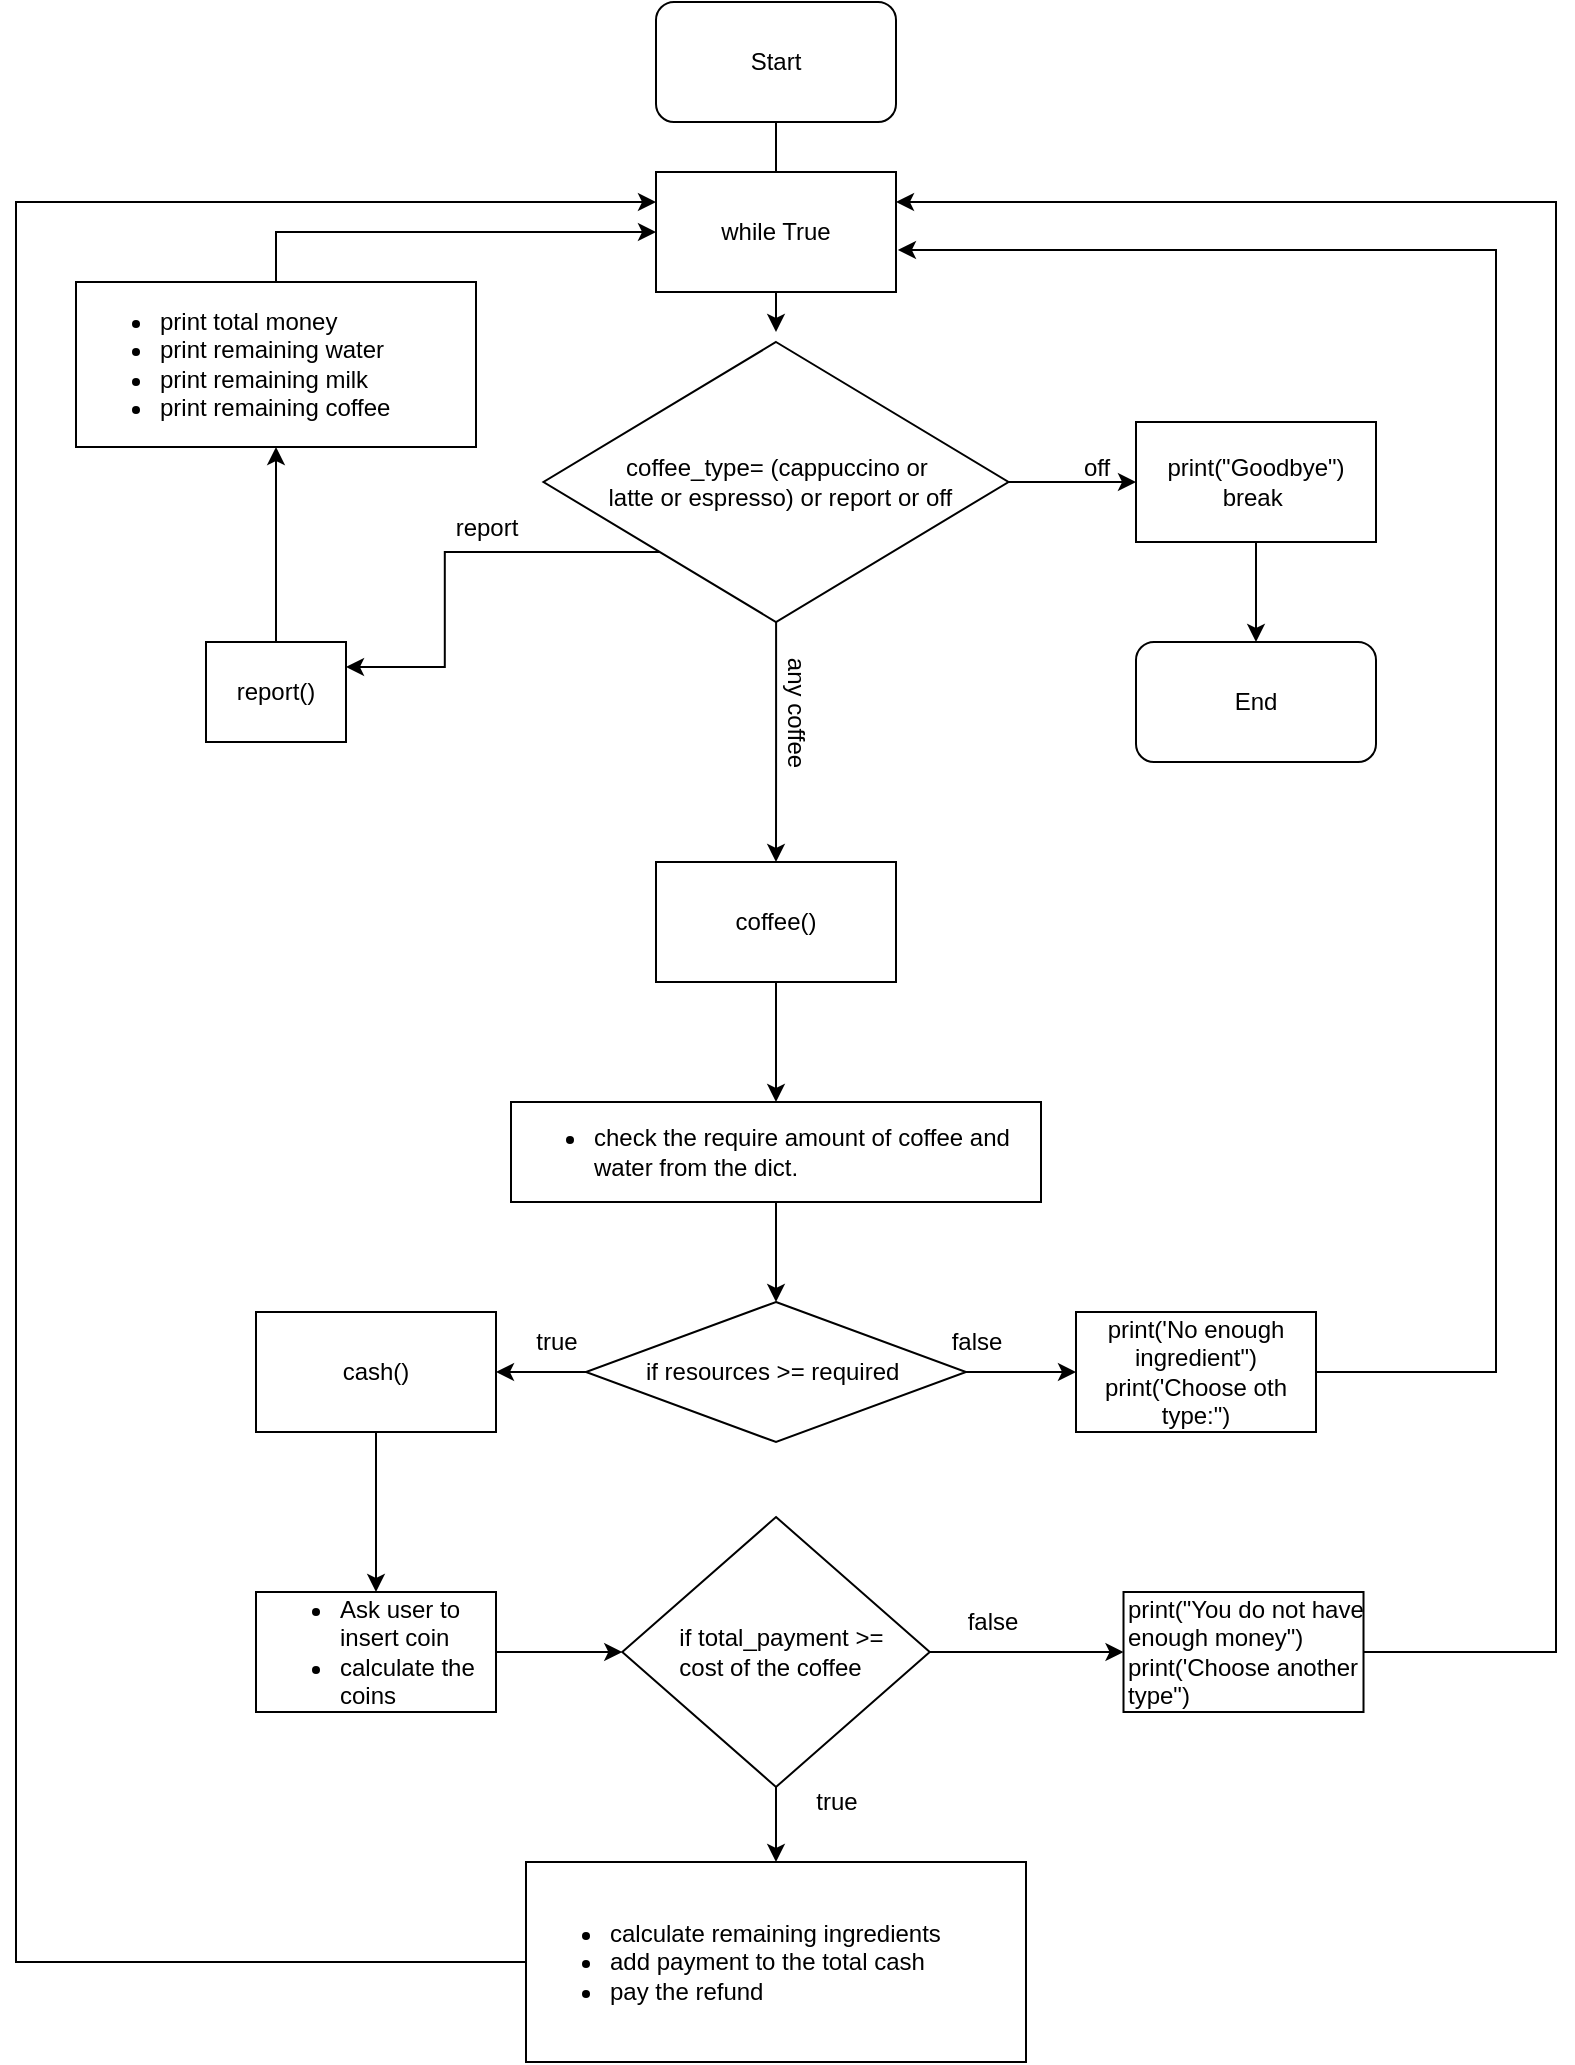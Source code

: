 <mxfile version="20.8.15" type="device"><diagram name="Page-1" id="vmuSCt3d3ipdthQIrq1t"><mxGraphModel dx="1600" dy="1082" grid="1" gridSize="10" guides="1" tooltips="1" connect="1" arrows="1" fold="1" page="1" pageScale="1" pageWidth="850" pageHeight="1100" math="0" shadow="0"><root><mxCell id="0"/><mxCell id="1" parent="0"/><mxCell id="-AbQzzItB1Ynu1Mcab4h-4" value="" style="edgeStyle=orthogonalEdgeStyle;rounded=0;orthogonalLoop=1;jettySize=auto;html=1;" edge="1" parent="1" source="-AbQzzItB1Ynu1Mcab4h-2"><mxGeometry relative="1" as="geometry"><mxPoint x="400" y="180" as="targetPoint"/></mxGeometry></mxCell><mxCell id="-AbQzzItB1Ynu1Mcab4h-2" value="Start" style="rounded=1;whiteSpace=wrap;html=1;" vertex="1" parent="1"><mxGeometry x="340" y="40" width="120" height="60" as="geometry"/></mxCell><mxCell id="-AbQzzItB1Ynu1Mcab4h-12" value="" style="edgeStyle=orthogonalEdgeStyle;rounded=0;orthogonalLoop=1;jettySize=auto;html=1;" edge="1" parent="1" source="-AbQzzItB1Ynu1Mcab4h-5"><mxGeometry relative="1" as="geometry"><mxPoint x="400" y="205" as="targetPoint"/></mxGeometry></mxCell><mxCell id="-AbQzzItB1Ynu1Mcab4h-5" value="while True" style="rounded=0;whiteSpace=wrap;html=1;" vertex="1" parent="1"><mxGeometry x="340" y="125" width="120" height="60" as="geometry"/></mxCell><mxCell id="-AbQzzItB1Ynu1Mcab4h-9" value="" style="edgeStyle=orthogonalEdgeStyle;rounded=0;orthogonalLoop=1;jettySize=auto;html=1;" edge="1" parent="1" source="-AbQzzItB1Ynu1Mcab4h-6" target="-AbQzzItB1Ynu1Mcab4h-8"><mxGeometry relative="1" as="geometry"/></mxCell><mxCell id="-AbQzzItB1Ynu1Mcab4h-6" value="report()" style="rounded=0;whiteSpace=wrap;html=1;" vertex="1" parent="1"><mxGeometry x="115" y="360" width="70" height="50" as="geometry"/></mxCell><mxCell id="-AbQzzItB1Ynu1Mcab4h-14" style="edgeStyle=orthogonalEdgeStyle;rounded=0;orthogonalLoop=1;jettySize=auto;html=1;exitX=0.5;exitY=0;exitDx=0;exitDy=0;entryX=0;entryY=0.5;entryDx=0;entryDy=0;" edge="1" parent="1" source="-AbQzzItB1Ynu1Mcab4h-8" target="-AbQzzItB1Ynu1Mcab4h-5"><mxGeometry relative="1" as="geometry"/></mxCell><mxCell id="-AbQzzItB1Ynu1Mcab4h-8" value="&lt;ul&gt;&lt;li&gt;print total money&lt;/li&gt;&lt;li&gt;print remaining water&lt;/li&gt;&lt;li&gt;print remaining milk&lt;/li&gt;&lt;li&gt;print remaining coffee&lt;/li&gt;&lt;/ul&gt;" style="rounded=0;whiteSpace=wrap;html=1;align=left;" vertex="1" parent="1"><mxGeometry x="50" y="180" width="200" height="82.5" as="geometry"/></mxCell><mxCell id="-AbQzzItB1Ynu1Mcab4h-18" style="edgeStyle=orthogonalEdgeStyle;rounded=0;orthogonalLoop=1;jettySize=auto;html=1;exitX=0;exitY=1;exitDx=0;exitDy=0;entryX=1;entryY=0.25;entryDx=0;entryDy=0;" edge="1" parent="1" source="-AbQzzItB1Ynu1Mcab4h-16" target="-AbQzzItB1Ynu1Mcab4h-6"><mxGeometry relative="1" as="geometry"/></mxCell><mxCell id="-AbQzzItB1Ynu1Mcab4h-19" style="edgeStyle=orthogonalEdgeStyle;rounded=0;orthogonalLoop=1;jettySize=auto;html=1;exitX=1;exitY=0.5;exitDx=0;exitDy=0;" edge="1" parent="1" source="-AbQzzItB1Ynu1Mcab4h-16"><mxGeometry relative="1" as="geometry"><mxPoint x="580" y="280" as="targetPoint"/></mxGeometry></mxCell><mxCell id="-AbQzzItB1Ynu1Mcab4h-27" value="" style="edgeStyle=orthogonalEdgeStyle;rounded=0;orthogonalLoop=1;jettySize=auto;html=1;" edge="1" parent="1" source="-AbQzzItB1Ynu1Mcab4h-16" target="-AbQzzItB1Ynu1Mcab4h-26"><mxGeometry relative="1" as="geometry"/></mxCell><mxCell id="-AbQzzItB1Ynu1Mcab4h-16" value="coffee_type= (cappuccino or&lt;br&gt;&amp;nbsp;latte or espresso) or report or off" style="rhombus;whiteSpace=wrap;html=1;" vertex="1" parent="1"><mxGeometry x="283.75" y="210" width="232.5" height="140" as="geometry"/></mxCell><mxCell id="-AbQzzItB1Ynu1Mcab4h-20" value="off" style="text;html=1;align=center;verticalAlign=middle;resizable=0;points=[];autosize=1;strokeColor=none;fillColor=none;" vertex="1" parent="1"><mxGeometry x="540" y="258" width="40" height="30" as="geometry"/></mxCell><mxCell id="-AbQzzItB1Ynu1Mcab4h-21" value="report" style="text;html=1;align=center;verticalAlign=middle;resizable=0;points=[];autosize=1;strokeColor=none;fillColor=none;" vertex="1" parent="1"><mxGeometry x="230" y="288" width="50" height="30" as="geometry"/></mxCell><mxCell id="-AbQzzItB1Ynu1Mcab4h-25" style="edgeStyle=orthogonalEdgeStyle;rounded=0;orthogonalLoop=1;jettySize=auto;html=1;exitX=0.5;exitY=1;exitDx=0;exitDy=0;" edge="1" parent="1" source="-AbQzzItB1Ynu1Mcab4h-22" target="-AbQzzItB1Ynu1Mcab4h-23"><mxGeometry relative="1" as="geometry"/></mxCell><mxCell id="-AbQzzItB1Ynu1Mcab4h-22" value="print(&quot;Goodbye&quot;)&lt;br&gt;break&amp;nbsp;" style="rounded=0;whiteSpace=wrap;html=1;" vertex="1" parent="1"><mxGeometry x="580" y="250" width="120" height="60" as="geometry"/></mxCell><mxCell id="-AbQzzItB1Ynu1Mcab4h-23" value="End" style="rounded=1;whiteSpace=wrap;html=1;" vertex="1" parent="1"><mxGeometry x="580" y="360" width="120" height="60" as="geometry"/></mxCell><mxCell id="-AbQzzItB1Ynu1Mcab4h-30" value="" style="edgeStyle=orthogonalEdgeStyle;rounded=0;orthogonalLoop=1;jettySize=auto;html=1;" edge="1" parent="1" source="-AbQzzItB1Ynu1Mcab4h-26" target="-AbQzzItB1Ynu1Mcab4h-29"><mxGeometry relative="1" as="geometry"/></mxCell><mxCell id="-AbQzzItB1Ynu1Mcab4h-26" value="coffee()" style="whiteSpace=wrap;html=1;" vertex="1" parent="1"><mxGeometry x="340" y="470" width="120" height="60" as="geometry"/></mxCell><mxCell id="-AbQzzItB1Ynu1Mcab4h-28" value="any coffee" style="text;html=1;align=center;verticalAlign=middle;resizable=0;points=[];autosize=1;strokeColor=none;fillColor=none;rotation=90;" vertex="1" parent="1"><mxGeometry x="370" y="380" width="80" height="30" as="geometry"/></mxCell><mxCell id="-AbQzzItB1Ynu1Mcab4h-34" style="edgeStyle=orthogonalEdgeStyle;rounded=0;orthogonalLoop=1;jettySize=auto;html=1;exitX=0.5;exitY=1;exitDx=0;exitDy=0;entryX=0.5;entryY=0;entryDx=0;entryDy=0;" edge="1" parent="1" source="-AbQzzItB1Ynu1Mcab4h-29" target="-AbQzzItB1Ynu1Mcab4h-33"><mxGeometry relative="1" as="geometry"/></mxCell><mxCell id="-AbQzzItB1Ynu1Mcab4h-29" value="&lt;ul&gt;&lt;li style=&quot;text-align: left;&quot;&gt;check the require amount of coffee and water from the dict.&lt;/li&gt;&lt;/ul&gt;" style="whiteSpace=wrap;html=1;" vertex="1" parent="1"><mxGeometry x="267.5" y="590" width="265" height="50" as="geometry"/></mxCell><mxCell id="-AbQzzItB1Ynu1Mcab4h-37" style="edgeStyle=orthogonalEdgeStyle;rounded=0;orthogonalLoop=1;jettySize=auto;html=1;exitX=0;exitY=0.5;exitDx=0;exitDy=0;entryX=1;entryY=0.5;entryDx=0;entryDy=0;" edge="1" parent="1" source="-AbQzzItB1Ynu1Mcab4h-33" target="-AbQzzItB1Ynu1Mcab4h-36"><mxGeometry relative="1" as="geometry"/></mxCell><mxCell id="-AbQzzItB1Ynu1Mcab4h-40" style="edgeStyle=orthogonalEdgeStyle;rounded=0;orthogonalLoop=1;jettySize=auto;html=1;entryX=0;entryY=0.5;entryDx=0;entryDy=0;" edge="1" parent="1" source="-AbQzzItB1Ynu1Mcab4h-33" target="-AbQzzItB1Ynu1Mcab4h-39"><mxGeometry relative="1" as="geometry"/></mxCell><mxCell id="-AbQzzItB1Ynu1Mcab4h-33" value="if resources &amp;gt;= required&amp;nbsp;" style="rhombus;whiteSpace=wrap;html=1;" vertex="1" parent="1"><mxGeometry x="305" y="690" width="190" height="70" as="geometry"/></mxCell><mxCell id="-AbQzzItB1Ynu1Mcab4h-43" value="" style="edgeStyle=orthogonalEdgeStyle;rounded=0;orthogonalLoop=1;jettySize=auto;html=1;" edge="1" parent="1" source="-AbQzzItB1Ynu1Mcab4h-36" target="-AbQzzItB1Ynu1Mcab4h-42"><mxGeometry relative="1" as="geometry"/></mxCell><mxCell id="-AbQzzItB1Ynu1Mcab4h-36" value="cash()" style="whiteSpace=wrap;html=1;" vertex="1" parent="1"><mxGeometry x="140" y="695" width="120" height="60" as="geometry"/></mxCell><mxCell id="-AbQzzItB1Ynu1Mcab4h-38" value="true&lt;br&gt;" style="text;html=1;align=center;verticalAlign=middle;resizable=0;points=[];autosize=1;strokeColor=none;fillColor=none;" vertex="1" parent="1"><mxGeometry x="270" y="695" width="40" height="30" as="geometry"/></mxCell><mxCell id="-AbQzzItB1Ynu1Mcab4h-41" style="edgeStyle=orthogonalEdgeStyle;rounded=0;orthogonalLoop=1;jettySize=auto;html=1;entryX=1.008;entryY=0.65;entryDx=0;entryDy=0;entryPerimeter=0;" edge="1" parent="1" source="-AbQzzItB1Ynu1Mcab4h-39" target="-AbQzzItB1Ynu1Mcab4h-5"><mxGeometry relative="1" as="geometry"><Array as="points"><mxPoint x="760" y="725"/><mxPoint x="760" y="164"/></Array></mxGeometry></mxCell><mxCell id="-AbQzzItB1Ynu1Mcab4h-39" value="print('No enough ingredient&quot;)&lt;br&gt;print('Choose oth type:&quot;)" style="whiteSpace=wrap;html=1;" vertex="1" parent="1"><mxGeometry x="550" y="695" width="120" height="60" as="geometry"/></mxCell><mxCell id="-AbQzzItB1Ynu1Mcab4h-45" value="" style="edgeStyle=orthogonalEdgeStyle;rounded=0;orthogonalLoop=1;jettySize=auto;html=1;" edge="1" parent="1" source="-AbQzzItB1Ynu1Mcab4h-42" target="-AbQzzItB1Ynu1Mcab4h-44"><mxGeometry relative="1" as="geometry"/></mxCell><mxCell id="-AbQzzItB1Ynu1Mcab4h-42" value="&lt;ul&gt;&lt;li&gt;Ask user to insert coin&lt;/li&gt;&lt;li&gt;calculate the coins&lt;/li&gt;&lt;/ul&gt;" style="whiteSpace=wrap;html=1;align=left;" vertex="1" parent="1"><mxGeometry x="140" y="835" width="120" height="60" as="geometry"/></mxCell><mxCell id="-AbQzzItB1Ynu1Mcab4h-49" value="" style="edgeStyle=orthogonalEdgeStyle;rounded=0;orthogonalLoop=1;jettySize=auto;html=1;" edge="1" parent="1" source="-AbQzzItB1Ynu1Mcab4h-44" target="-AbQzzItB1Ynu1Mcab4h-48"><mxGeometry relative="1" as="geometry"/></mxCell><mxCell id="-AbQzzItB1Ynu1Mcab4h-53" value="" style="edgeStyle=orthogonalEdgeStyle;rounded=0;orthogonalLoop=1;jettySize=auto;html=1;" edge="1" parent="1" source="-AbQzzItB1Ynu1Mcab4h-44" target="-AbQzzItB1Ynu1Mcab4h-52"><mxGeometry relative="1" as="geometry"/></mxCell><mxCell id="-AbQzzItB1Ynu1Mcab4h-44" value="&lt;span style=&quot;white-space: pre;&quot;&gt;&#9;&lt;/span&gt;if total_payment &amp;gt;=&lt;br&gt;&amp;nbsp; &lt;span style=&quot;white-space: pre;&quot;&gt;&#9;&lt;/span&gt;cost of the coffee" style="rhombus;whiteSpace=wrap;html=1;align=left;" vertex="1" parent="1"><mxGeometry x="323.13" y="797.5" width="153.75" height="135" as="geometry"/></mxCell><mxCell id="-AbQzzItB1Ynu1Mcab4h-47" value="false" style="text;html=1;align=center;verticalAlign=middle;resizable=0;points=[];autosize=1;strokeColor=none;fillColor=none;" vertex="1" parent="1"><mxGeometry x="475" y="695" width="50" height="30" as="geometry"/></mxCell><mxCell id="-AbQzzItB1Ynu1Mcab4h-51" style="edgeStyle=orthogonalEdgeStyle;rounded=0;orthogonalLoop=1;jettySize=auto;html=1;entryX=1;entryY=0.25;entryDx=0;entryDy=0;" edge="1" parent="1" source="-AbQzzItB1Ynu1Mcab4h-48" target="-AbQzzItB1Ynu1Mcab4h-5"><mxGeometry relative="1" as="geometry"><Array as="points"><mxPoint x="790" y="865"/><mxPoint x="790" y="140"/></Array></mxGeometry></mxCell><mxCell id="-AbQzzItB1Ynu1Mcab4h-48" value="print(&quot;You do not have enough money&quot;)&lt;br&gt;print('Choose another type&quot;)" style="whiteSpace=wrap;html=1;align=left;" vertex="1" parent="1"><mxGeometry x="573.755" y="835" width="120" height="60" as="geometry"/></mxCell><mxCell id="-AbQzzItB1Ynu1Mcab4h-50" value="false" style="text;html=1;align=center;verticalAlign=middle;resizable=0;points=[];autosize=1;strokeColor=none;fillColor=none;" vertex="1" parent="1"><mxGeometry x="482.5" y="835" width="50" height="30" as="geometry"/></mxCell><mxCell id="-AbQzzItB1Ynu1Mcab4h-58" style="edgeStyle=orthogonalEdgeStyle;rounded=0;orthogonalLoop=1;jettySize=auto;html=1;entryX=0;entryY=0.25;entryDx=0;entryDy=0;" edge="1" parent="1" source="-AbQzzItB1Ynu1Mcab4h-52" target="-AbQzzItB1Ynu1Mcab4h-5"><mxGeometry relative="1" as="geometry"><mxPoint x="20" y="130" as="targetPoint"/><Array as="points"><mxPoint x="20" y="1020"/><mxPoint x="20" y="140"/></Array></mxGeometry></mxCell><mxCell id="-AbQzzItB1Ynu1Mcab4h-52" value="&lt;ul&gt;&lt;li&gt;calculate remaining ingredients&lt;/li&gt;&lt;li&gt;add payment to the total cash&lt;/li&gt;&lt;li&gt;pay the refund&lt;/li&gt;&lt;/ul&gt;" style="whiteSpace=wrap;html=1;align=left;" vertex="1" parent="1"><mxGeometry x="275" y="970" width="250" height="100" as="geometry"/></mxCell><mxCell id="-AbQzzItB1Ynu1Mcab4h-54" value="true" style="text;html=1;align=center;verticalAlign=middle;resizable=0;points=[];autosize=1;strokeColor=none;fillColor=none;" vertex="1" parent="1"><mxGeometry x="410" y="925" width="40" height="30" as="geometry"/></mxCell></root></mxGraphModel></diagram></mxfile>
